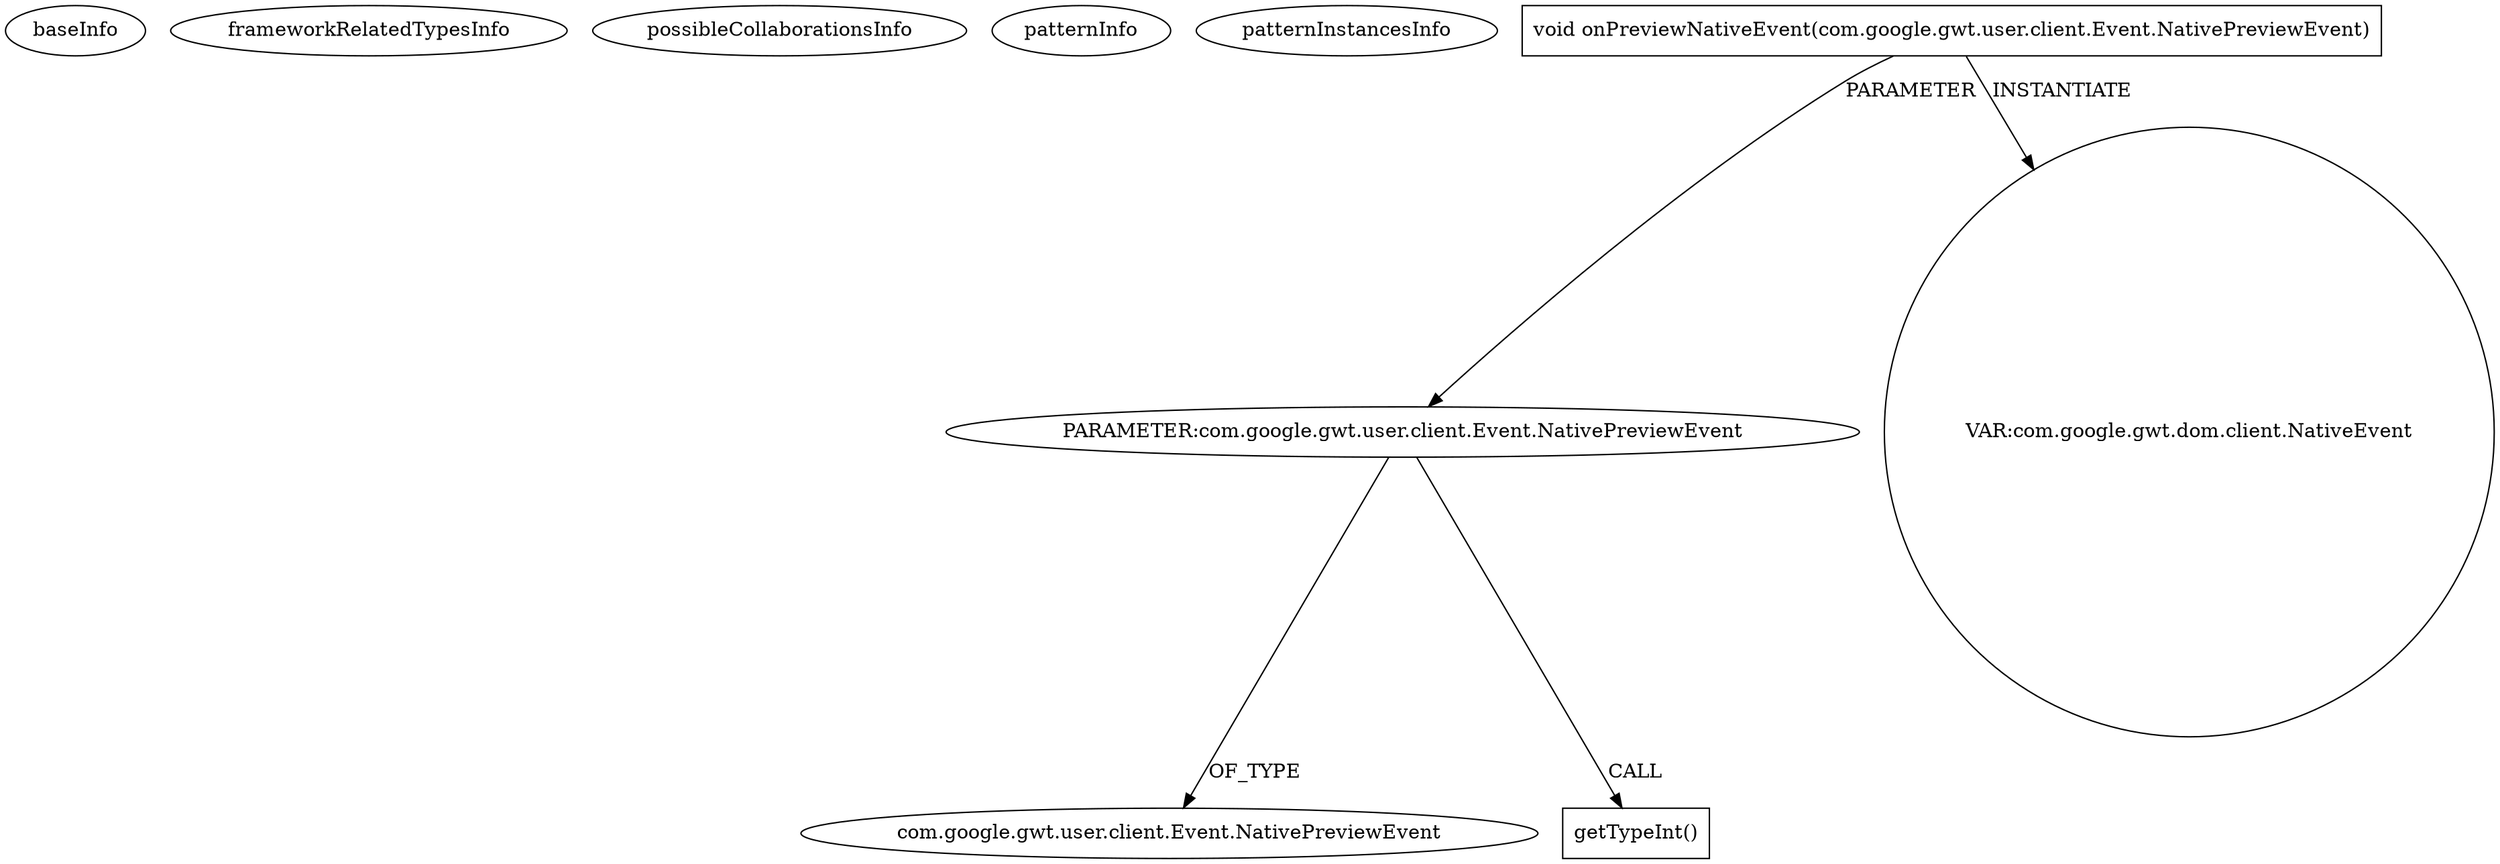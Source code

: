 digraph {
baseInfo[graphId=1536,category="pattern",isAnonymous=false,possibleRelation=false]
frameworkRelatedTypesInfo[]
possibleCollaborationsInfo[]
patternInfo[frequency=2.0,patternRootClient=null]
patternInstancesInfo[0="MathieuLorber-GWT-console~/MathieuLorber-GWT-console/GWT-console-master/src/main/java/net/mlorber/gwt/console/client/Console.java~main.java.net.mlorber.gwt.console.client.Console registerShorcut()~321",1="joshuahe-MyWar~/joshuahe-MyWar/MyWar-master/src/com/joshua/client/MyWarController.java~MyWarController~3301"]
4[label="PARAMETER:com.google.gwt.user.client.Event.NativePreviewEvent",vertexType="PARAMETER_DECLARATION",isFrameworkType=false]
5[label="com.google.gwt.user.client.Event.NativePreviewEvent",vertexType="FRAMEWORK_CLASS_TYPE",isFrameworkType=false]
9[label="getTypeInt()",vertexType="INSIDE_CALL",isFrameworkType=false,shape=box]
3[label="void onPreviewNativeEvent(com.google.gwt.user.client.Event.NativePreviewEvent)",vertexType="OVERRIDING_METHOD_DECLARATION",isFrameworkType=false,shape=box]
15[label="VAR:com.google.gwt.dom.client.NativeEvent",vertexType="VARIABLE_EXPRESION",isFrameworkType=false,shape=circle]
4->5[label="OF_TYPE"]
4->9[label="CALL"]
3->4[label="PARAMETER"]
3->15[label="INSTANTIATE"]
}
